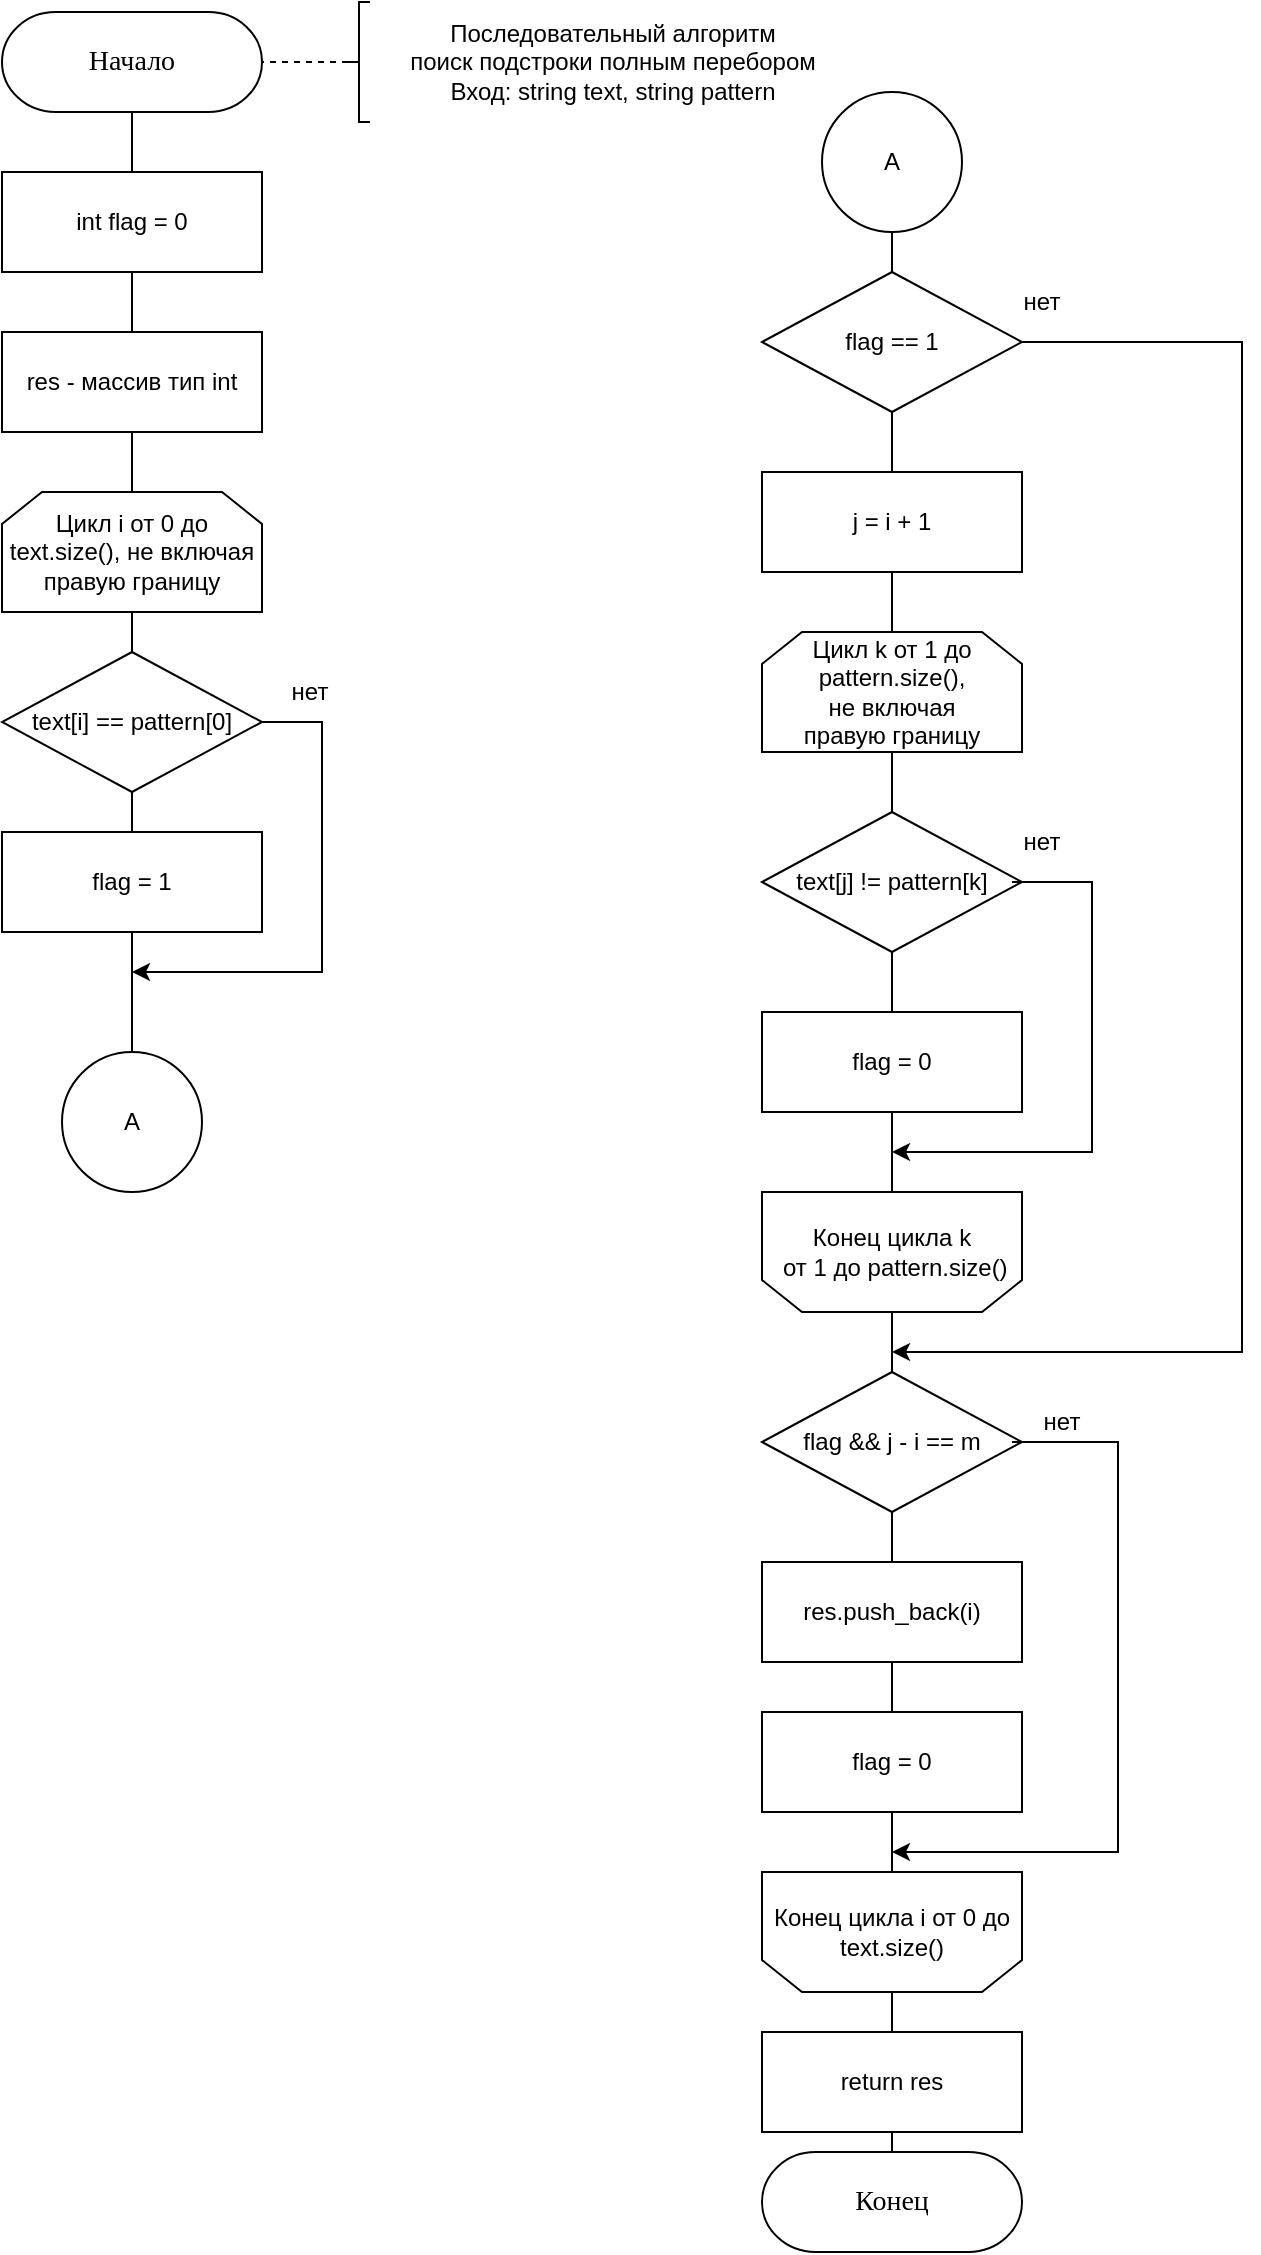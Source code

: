 <mxfile version="20.8.16" type="device" pages="5"><diagram id="zJ5rKYGzw53xMXKaePyn" name="search"><mxGraphModel dx="1434" dy="844" grid="1" gridSize="10" guides="1" tooltips="1" connect="1" arrows="1" fold="1" page="1" pageScale="1" pageWidth="827" pageHeight="1169" math="0" shadow="0"><root><mxCell id="0"/><mxCell id="1" parent="0"/><mxCell id="_OV3V6BR2gYL8SUAriQR-20" style="edgeStyle=orthogonalEdgeStyle;rounded=0;orthogonalLoop=1;jettySize=auto;html=1;exitX=0;exitY=0.5;exitDx=0;exitDy=0;exitPerimeter=0;endArrow=none;endFill=0;dashed=1;" parent="1" source="_OV3V6BR2gYL8SUAriQR-21" target="_OV3V6BR2gYL8SUAriQR-28" edge="1"><mxGeometry relative="1" as="geometry"><mxPoint x="170" y="70" as="targetPoint"/></mxGeometry></mxCell><mxCell id="_OV3V6BR2gYL8SUAriQR-21" value="" style="strokeWidth=1;html=1;shape=mxgraph.flowchart.annotation_2;align=left;labelPosition=right;pointerEvents=1;rounded=0;" parent="1" vertex="1"><mxGeometry x="213" y="35" width="11" height="60" as="geometry"/></mxCell><mxCell id="_OV3V6BR2gYL8SUAriQR-22" value="Последовательный алгоритм&lt;br&gt;поиск подстроки полным перебором&lt;br&gt;Вход: string text, string pattern" style="text;html=1;align=center;verticalAlign=middle;resizable=0;points=[];autosize=1;strokeColor=none;fillColor=none;" parent="1" vertex="1"><mxGeometry x="230" y="35" width="230" height="60" as="geometry"/></mxCell><mxCell id="_OV3V6BR2gYL8SUAriQR-28" value="&lt;div style=&quot;&quot;&gt;&lt;font style=&quot;font-family: Calibri; color: rgb(0, 0, 0); direction: ltr; letter-spacing: 0px; line-height: 120%; opacity: 1;&quot;&gt;&lt;font style=&quot;font-size: 14px;&quot;&gt;Начало&lt;/font&gt;&lt;br&gt;&lt;/font&gt;&lt;/div&gt;" style="verticalAlign=middle;align=center;vsdxID=1;fillColor=#FFFFFF;gradientColor=none;shape=stencil(tVJBDsIgEHwNRxoEG+O51n8QS9uNCM2Ctv5eEI2ttV6Mt9md2d0MDBGFa2WnCGfOoz2qHirfErEjnINpFYIPiIiSiKK2qBq0Z1OlupNRGdHJXuKGIc1xluV5nOLsmjorxu71Psk1mJF8s83WX+USD4HD+XZ86PMkX1745KkcwFG0XnqwZsJpiY2i4RSttWwmlOuV6mbtj17m1n9ysvySf/ESwOtPa9A6RWLMv2cgtFJ+RHkD);strokeColor=#000000;spacingTop=-1;spacingBottom=-1;spacingLeft=-1;spacingRight=-1;points=[[0.5,0,0],[0.5,0.5,0],[1,0.5,0]];labelBackgroundColor=none;rounded=0;html=1;whiteSpace=wrap;" parent="1" vertex="1"><mxGeometry x="40" y="40" width="130" height="50" as="geometry"/></mxCell><mxCell id="_OV3V6BR2gYL8SUAriQR-44" value="Цикл i от 0 до &lt;br&gt;text.size(), не включая &lt;br&gt;правую границу" style="shape=loopLimit;whiteSpace=wrap;html=1;" parent="1" vertex="1"><mxGeometry x="40" y="280" width="130" height="60" as="geometry"/></mxCell><mxCell id="_OV3V6BR2gYL8SUAriQR-54" value="text[i] == pattern[0]" style="strokeWidth=1;html=1;shape=mxgraph.flowchart.decision;whiteSpace=wrap;" parent="1" vertex="1"><mxGeometry x="40" y="360" width="130" height="70" as="geometry"/></mxCell><mxCell id="DW3nDWj6cguhIGK1XRrA-2" value="int flag = 0" style="rounded=0;whiteSpace=wrap;html=1;" parent="1" vertex="1"><mxGeometry x="40" y="120" width="130" height="50" as="geometry"/></mxCell><mxCell id="DW3nDWj6cguhIGK1XRrA-3" value="res - массив тип int" style="rounded=0;whiteSpace=wrap;html=1;" parent="1" vertex="1"><mxGeometry x="40" y="200" width="130" height="50" as="geometry"/></mxCell><mxCell id="DW3nDWj6cguhIGK1XRrA-4" value="flag == 1" style="strokeWidth=1;html=1;shape=mxgraph.flowchart.decision;whiteSpace=wrap;" parent="1" vertex="1"><mxGeometry x="420" y="170" width="130" height="70" as="geometry"/></mxCell><mxCell id="DW3nDWj6cguhIGK1XRrA-5" value="flag = 1" style="rounded=0;whiteSpace=wrap;html=1;" parent="1" vertex="1"><mxGeometry x="40" y="450" width="130" height="50" as="geometry"/></mxCell><mxCell id="DW3nDWj6cguhIGK1XRrA-7" value="j = i + 1" style="rounded=0;whiteSpace=wrap;html=1;" parent="1" vertex="1"><mxGeometry x="420" y="270" width="130" height="50" as="geometry"/></mxCell><mxCell id="DW3nDWj6cguhIGK1XRrA-8" value="Цикл k от 1 до&lt;br style=&quot;border-color: var(--border-color);&quot;&gt;pattern.size(), &lt;br&gt;не включая&lt;br style=&quot;border-color: var(--border-color);&quot;&gt;правую границу" style="shape=loopLimit;whiteSpace=wrap;html=1;" parent="1" vertex="1"><mxGeometry x="420" y="350" width="130" height="60" as="geometry"/></mxCell><mxCell id="DW3nDWj6cguhIGK1XRrA-9" value="text[j] != pattern[k]" style="strokeWidth=1;html=1;shape=mxgraph.flowchart.decision;whiteSpace=wrap;" parent="1" vertex="1"><mxGeometry x="420" y="440" width="130" height="70" as="geometry"/></mxCell><mxCell id="DW3nDWj6cguhIGK1XRrA-10" value="flag = 0" style="rounded=0;whiteSpace=wrap;html=1;" parent="1" vertex="1"><mxGeometry x="420" y="540" width="130" height="50" as="geometry"/></mxCell><mxCell id="DW3nDWj6cguhIGK1XRrA-11" value="Конец цикла k&lt;br style=&quot;border-color: var(--border-color);&quot;&gt;&amp;nbsp;от 1 до pattern.size()" style="shape=loopLimit;whiteSpace=wrap;html=1;flipV=1;" parent="1" vertex="1"><mxGeometry x="420" y="630" width="130" height="60" as="geometry"/></mxCell><mxCell id="DW3nDWj6cguhIGK1XRrA-12" value="flag &amp;amp;&amp;amp; j - i == m" style="strokeWidth=1;html=1;shape=mxgraph.flowchart.decision;whiteSpace=wrap;" parent="1" vertex="1"><mxGeometry x="420" y="720" width="130" height="70" as="geometry"/></mxCell><mxCell id="DW3nDWj6cguhIGK1XRrA-13" value="res.push_back(i)" style="rounded=0;whiteSpace=wrap;html=1;" parent="1" vertex="1"><mxGeometry x="420" y="815" width="130" height="50" as="geometry"/></mxCell><mxCell id="DW3nDWj6cguhIGK1XRrA-14" value="flag = 0" style="rounded=0;whiteSpace=wrap;html=1;" parent="1" vertex="1"><mxGeometry x="420" y="890" width="130" height="50" as="geometry"/></mxCell><mxCell id="DW3nDWj6cguhIGK1XRrA-15" value="Конец цикла i от 0 до&lt;br style=&quot;border-color: var(--border-color);&quot;&gt;text.size()" style="shape=loopLimit;whiteSpace=wrap;html=1;flipV=1;" parent="1" vertex="1"><mxGeometry x="420" y="970" width="130" height="60" as="geometry"/></mxCell><mxCell id="DW3nDWj6cguhIGK1XRrA-16" value="&lt;div style=&quot;&quot;&gt;&lt;font face=&quot;Calibri&quot;&gt;&lt;span style=&quot;font-size: 14px;&quot;&gt;Конец&lt;/span&gt;&lt;/font&gt;&lt;/div&gt;" style="verticalAlign=middle;align=center;vsdxID=1;fillColor=#FFFFFF;gradientColor=none;shape=stencil(tVJBDsIgEHwNRxoEG+O51n8QS9uNCM2Ctv5eEI2ttV6Mt9md2d0MDBGFa2WnCGfOoz2qHirfErEjnINpFYIPiIiSiKK2qBq0Z1OlupNRGdHJXuKGIc1xluV5nOLsmjorxu71Psk1mJF8s83WX+USD4HD+XZ86PMkX1745KkcwFG0XnqwZsJpiY2i4RSttWwmlOuV6mbtj17m1n9ysvySf/ESwOtPa9A6RWLMv2cgtFJ+RHkD);strokeColor=#000000;spacingTop=-1;spacingBottom=-1;spacingLeft=-1;spacingRight=-1;points=[[0.5,0,0],[0.5,0.5,0],[1,0.5,0]];labelBackgroundColor=none;rounded=0;html=1;whiteSpace=wrap;" parent="1" vertex="1"><mxGeometry x="420" y="1110" width="130" height="50" as="geometry"/></mxCell><mxCell id="DW3nDWj6cguhIGK1XRrA-17" value="A" style="ellipse;whiteSpace=wrap;html=1;aspect=fixed;" parent="1" vertex="1"><mxGeometry x="450" y="80" width="70" height="70" as="geometry"/></mxCell><mxCell id="DW3nDWj6cguhIGK1XRrA-18" value="A" style="ellipse;whiteSpace=wrap;html=1;aspect=fixed;" parent="1" vertex="1"><mxGeometry x="70" y="560" width="70" height="70" as="geometry"/></mxCell><mxCell id="DW3nDWj6cguhIGK1XRrA-19" value="return res" style="rounded=0;whiteSpace=wrap;html=1;" parent="1" vertex="1"><mxGeometry x="420" y="1050" width="130" height="50" as="geometry"/></mxCell><mxCell id="DW3nDWj6cguhIGK1XRrA-22" value="" style="endArrow=none;html=1;rounded=0;exitX=0.5;exitY=1;exitDx=0;exitDy=0;entryX=0.5;entryY=0;entryDx=0;entryDy=0;" parent="1" source="DW3nDWj6cguhIGK1XRrA-7" target="DW3nDWj6cguhIGK1XRrA-8" edge="1"><mxGeometry width="50" height="50" relative="1" as="geometry"><mxPoint x="970" y="100" as="sourcePoint"/><mxPoint x="1020" y="50" as="targetPoint"/></mxGeometry></mxCell><mxCell id="DW3nDWj6cguhIGK1XRrA-23" value="" style="endArrow=none;html=1;rounded=0;exitX=0.5;exitY=1;exitDx=0;exitDy=0;exitPerimeter=0;entryX=0.5;entryY=0;entryDx=0;entryDy=0;" parent="1" source="DW3nDWj6cguhIGK1XRrA-4" target="DW3nDWj6cguhIGK1XRrA-7" edge="1"><mxGeometry width="50" height="50" relative="1" as="geometry"><mxPoint x="970" y="100" as="sourcePoint"/><mxPoint x="1020" y="50" as="targetPoint"/></mxGeometry></mxCell><mxCell id="DW3nDWj6cguhIGK1XRrA-25" value="" style="endArrow=none;html=1;rounded=0;exitX=0.5;exitY=1;exitDx=0;exitDy=0;exitPerimeter=0;entryX=0.5;entryY=0;entryDx=0;entryDy=0;" parent="1" source="_OV3V6BR2gYL8SUAriQR-54" target="DW3nDWj6cguhIGK1XRrA-5" edge="1"><mxGeometry width="50" height="50" relative="1" as="geometry"><mxPoint x="590" y="460" as="sourcePoint"/><mxPoint x="640" y="410" as="targetPoint"/></mxGeometry></mxCell><mxCell id="DW3nDWj6cguhIGK1XRrA-26" value="" style="endArrow=none;html=1;rounded=0;exitX=0.5;exitY=1;exitDx=0;exitDy=0;entryX=0.5;entryY=0;entryDx=0;entryDy=0;entryPerimeter=0;" parent="1" source="_OV3V6BR2gYL8SUAriQR-44" target="_OV3V6BR2gYL8SUAriQR-54" edge="1"><mxGeometry width="50" height="50" relative="1" as="geometry"><mxPoint x="590" y="460" as="sourcePoint"/><mxPoint x="640" y="410" as="targetPoint"/></mxGeometry></mxCell><mxCell id="DW3nDWj6cguhIGK1XRrA-27" value="" style="endArrow=none;html=1;rounded=0;entryX=0.5;entryY=1;entryDx=0;entryDy=0;exitX=0.5;exitY=0;exitDx=0;exitDy=0;" parent="1" source="_OV3V6BR2gYL8SUAriQR-44" target="DW3nDWj6cguhIGK1XRrA-3" edge="1"><mxGeometry width="50" height="50" relative="1" as="geometry"><mxPoint x="590" y="460" as="sourcePoint"/><mxPoint x="640" y="410" as="targetPoint"/></mxGeometry></mxCell><mxCell id="DW3nDWj6cguhIGK1XRrA-28" value="" style="endArrow=none;html=1;rounded=0;entryX=0.5;entryY=1;entryDx=0;entryDy=0;exitX=0.5;exitY=0;exitDx=0;exitDy=0;" parent="1" source="DW3nDWj6cguhIGK1XRrA-3" target="DW3nDWj6cguhIGK1XRrA-2" edge="1"><mxGeometry width="50" height="50" relative="1" as="geometry"><mxPoint x="590" y="460" as="sourcePoint"/><mxPoint x="640" y="410" as="targetPoint"/></mxGeometry></mxCell><mxCell id="DW3nDWj6cguhIGK1XRrA-29" value="" style="endArrow=none;html=1;rounded=0;exitX=0.5;exitY=0;exitDx=0;exitDy=0;" parent="1" source="DW3nDWj6cguhIGK1XRrA-2" edge="1"><mxGeometry width="50" height="50" relative="1" as="geometry"><mxPoint x="590" y="460" as="sourcePoint"/><mxPoint x="105" y="90" as="targetPoint"/></mxGeometry></mxCell><mxCell id="DW3nDWj6cguhIGK1XRrA-33" value="" style="endArrow=none;html=1;rounded=0;exitX=0.5;exitY=1;exitDx=0;exitDy=0;entryX=0.5;entryY=0;entryDx=0;entryDy=0;" parent="1" source="DW3nDWj6cguhIGK1XRrA-13" target="DW3nDWj6cguhIGK1XRrA-14" edge="1"><mxGeometry width="50" height="50" relative="1" as="geometry"><mxPoint x="590" y="690" as="sourcePoint"/><mxPoint x="640" y="640" as="targetPoint"/></mxGeometry></mxCell><mxCell id="DW3nDWj6cguhIGK1XRrA-34" value="" style="endArrow=none;html=1;rounded=0;exitX=0.5;exitY=1;exitDx=0;exitDy=0;exitPerimeter=0;entryX=0.5;entryY=0;entryDx=0;entryDy=0;" parent="1" source="DW3nDWj6cguhIGK1XRrA-12" target="DW3nDWj6cguhIGK1XRrA-13" edge="1"><mxGeometry width="50" height="50" relative="1" as="geometry"><mxPoint x="590" y="690" as="sourcePoint"/><mxPoint x="640" y="640" as="targetPoint"/></mxGeometry></mxCell><mxCell id="DW3nDWj6cguhIGK1XRrA-35" value="" style="endArrow=none;html=1;rounded=0;exitX=0.5;exitY=1;exitDx=0;exitDy=0;entryX=0.5;entryY=0;entryDx=0;entryDy=0;entryPerimeter=0;" parent="1" source="DW3nDWj6cguhIGK1XRrA-11" target="DW3nDWj6cguhIGK1XRrA-12" edge="1"><mxGeometry width="50" height="50" relative="1" as="geometry"><mxPoint x="590" y="690" as="sourcePoint"/><mxPoint x="640" y="640" as="targetPoint"/></mxGeometry></mxCell><mxCell id="DW3nDWj6cguhIGK1XRrA-36" value="" style="endArrow=none;html=1;rounded=0;exitX=0.5;exitY=1;exitDx=0;exitDy=0;entryX=0.5;entryY=0;entryDx=0;entryDy=0;" parent="1" source="DW3nDWj6cguhIGK1XRrA-10" target="DW3nDWj6cguhIGK1XRrA-11" edge="1"><mxGeometry width="50" height="50" relative="1" as="geometry"><mxPoint x="590" y="690" as="sourcePoint"/><mxPoint x="640" y="640" as="targetPoint"/></mxGeometry></mxCell><mxCell id="DW3nDWj6cguhIGK1XRrA-37" value="" style="endArrow=none;html=1;rounded=0;entryX=0.5;entryY=1;entryDx=0;entryDy=0;entryPerimeter=0;exitX=0.5;exitY=0;exitDx=0;exitDy=0;" parent="1" source="DW3nDWj6cguhIGK1XRrA-10" target="DW3nDWj6cguhIGK1XRrA-9" edge="1"><mxGeometry width="50" height="50" relative="1" as="geometry"><mxPoint x="590" y="690" as="sourcePoint"/><mxPoint x="640" y="640" as="targetPoint"/></mxGeometry></mxCell><mxCell id="DW3nDWj6cguhIGK1XRrA-39" value="" style="endArrow=none;html=1;rounded=0;exitX=0.5;exitY=1;exitDx=0;exitDy=0;entryX=0.5;entryY=0;entryDx=0;entryDy=0;entryPerimeter=0;" parent="1" source="DW3nDWj6cguhIGK1XRrA-19" target="DW3nDWj6cguhIGK1XRrA-16" edge="1"><mxGeometry width="50" height="50" relative="1" as="geometry"><mxPoint x="590" y="670" as="sourcePoint"/><mxPoint x="640" y="620" as="targetPoint"/></mxGeometry></mxCell><mxCell id="DW3nDWj6cguhIGK1XRrA-40" value="" style="endArrow=none;html=1;rounded=0;exitX=0.5;exitY=1;exitDx=0;exitDy=0;entryX=0.5;entryY=0;entryDx=0;entryDy=0;" parent="1" source="DW3nDWj6cguhIGK1XRrA-15" target="DW3nDWj6cguhIGK1XRrA-19" edge="1"><mxGeometry width="50" height="50" relative="1" as="geometry"><mxPoint x="590" y="690" as="sourcePoint"/><mxPoint x="640" y="640" as="targetPoint"/></mxGeometry></mxCell><mxCell id="DW3nDWj6cguhIGK1XRrA-41" value="" style="endArrow=none;html=1;rounded=0;entryX=0.5;entryY=1;entryDx=0;entryDy=0;exitX=0.5;exitY=0;exitDx=0;exitDy=0;" parent="1" source="DW3nDWj6cguhIGK1XRrA-15" target="DW3nDWj6cguhIGK1XRrA-14" edge="1"><mxGeometry width="50" height="50" relative="1" as="geometry"><mxPoint x="590" y="690" as="sourcePoint"/><mxPoint x="640" y="640" as="targetPoint"/></mxGeometry></mxCell><mxCell id="DW3nDWj6cguhIGK1XRrA-43" value="" style="endArrow=classic;html=1;rounded=0;exitX=1;exitY=0.5;exitDx=0;exitDy=0;exitPerimeter=0;" parent="1" source="_OV3V6BR2gYL8SUAriQR-54" edge="1"><mxGeometry width="50" height="50" relative="1" as="geometry"><mxPoint x="590" y="460" as="sourcePoint"/><mxPoint x="105" y="520" as="targetPoint"/><Array as="points"><mxPoint x="200" y="395"/><mxPoint x="200" y="520"/></Array></mxGeometry></mxCell><mxCell id="DW3nDWj6cguhIGK1XRrA-44" value="" style="endArrow=none;html=1;rounded=0;exitX=0.5;exitY=1;exitDx=0;exitDy=0;entryX=0.5;entryY=0;entryDx=0;entryDy=0;" parent="1" source="DW3nDWj6cguhIGK1XRrA-5" target="DW3nDWj6cguhIGK1XRrA-18" edge="1"><mxGeometry width="50" height="50" relative="1" as="geometry"><mxPoint x="590" y="460" as="sourcePoint"/><mxPoint x="640" y="410" as="targetPoint"/></mxGeometry></mxCell><mxCell id="DW3nDWj6cguhIGK1XRrA-45" value="" style="endArrow=none;html=1;rounded=0;exitX=0.5;exitY=1;exitDx=0;exitDy=0;entryX=0.5;entryY=0;entryDx=0;entryDy=0;entryPerimeter=0;" parent="1" source="DW3nDWj6cguhIGK1XRrA-8" target="DW3nDWj6cguhIGK1XRrA-9" edge="1"><mxGeometry width="50" height="50" relative="1" as="geometry"><mxPoint x="590" y="510" as="sourcePoint"/><mxPoint x="640" y="460" as="targetPoint"/></mxGeometry></mxCell><mxCell id="DW3nDWj6cguhIGK1XRrA-46" value="" style="endArrow=none;html=1;rounded=0;entryX=0.5;entryY=1;entryDx=0;entryDy=0;exitX=0.5;exitY=0;exitDx=0;exitDy=0;exitPerimeter=0;" parent="1" source="DW3nDWj6cguhIGK1XRrA-4" target="DW3nDWj6cguhIGK1XRrA-17" edge="1"><mxGeometry width="50" height="50" relative="1" as="geometry"><mxPoint x="590" y="510" as="sourcePoint"/><mxPoint x="640" y="460" as="targetPoint"/></mxGeometry></mxCell><mxCell id="DW3nDWj6cguhIGK1XRrA-47" value="" style="endArrow=classic;html=1;rounded=0;exitX=1;exitY=0.5;exitDx=0;exitDy=0;exitPerimeter=0;" parent="1" edge="1"><mxGeometry width="50" height="50" relative="1" as="geometry"><mxPoint x="545" y="755" as="sourcePoint"/><mxPoint x="485" y="960" as="targetPoint"/><Array as="points"><mxPoint x="598" y="755"/><mxPoint x="598" y="960"/></Array></mxGeometry></mxCell><mxCell id="DW3nDWj6cguhIGK1XRrA-48" value="" style="endArrow=classic;html=1;rounded=0;exitX=1;exitY=0.5;exitDx=0;exitDy=0;exitPerimeter=0;" parent="1" edge="1"><mxGeometry width="50" height="50" relative="1" as="geometry"><mxPoint x="545" y="475" as="sourcePoint"/><mxPoint x="485" y="610" as="targetPoint"/><Array as="points"><mxPoint x="585" y="475"/><mxPoint x="585" y="610"/></Array></mxGeometry></mxCell><mxCell id="DW3nDWj6cguhIGK1XRrA-49" value="" style="endArrow=classic;html=1;rounded=0;exitX=1;exitY=0.5;exitDx=0;exitDy=0;exitPerimeter=0;" parent="1" source="DW3nDWj6cguhIGK1XRrA-4" edge="1"><mxGeometry width="50" height="50" relative="1" as="geometry"><mxPoint x="590" y="510" as="sourcePoint"/><mxPoint x="485" y="710" as="targetPoint"/><Array as="points"><mxPoint x="660" y="205"/><mxPoint x="660" y="710"/></Array></mxGeometry></mxCell><mxCell id="DW3nDWj6cguhIGK1XRrA-50" value="нет" style="text;html=1;strokeColor=none;fillColor=none;align=center;verticalAlign=middle;whiteSpace=wrap;rounded=0;" parent="1" vertex="1"><mxGeometry x="164" y="365" width="60" height="30" as="geometry"/></mxCell><mxCell id="DW3nDWj6cguhIGK1XRrA-51" value="нет" style="text;html=1;strokeColor=none;fillColor=none;align=center;verticalAlign=middle;whiteSpace=wrap;rounded=0;" parent="1" vertex="1"><mxGeometry x="530" y="170" width="60" height="30" as="geometry"/></mxCell><mxCell id="DW3nDWj6cguhIGK1XRrA-52" value="нет" style="text;html=1;strokeColor=none;fillColor=none;align=center;verticalAlign=middle;whiteSpace=wrap;rounded=0;" parent="1" vertex="1"><mxGeometry x="530" y="440" width="60" height="30" as="geometry"/></mxCell><mxCell id="DW3nDWj6cguhIGK1XRrA-53" value="нет" style="text;html=1;strokeColor=none;fillColor=none;align=center;verticalAlign=middle;whiteSpace=wrap;rounded=0;" parent="1" vertex="1"><mxGeometry x="540" y="730" width="60" height="30" as="geometry"/></mxCell></root></mxGraphModel></diagram><diagram id="Gnxt3GEQibeUSdlApAtd" name="parallel_1"><mxGraphModel dx="1434" dy="844" grid="1" gridSize="10" guides="1" tooltips="1" connect="1" arrows="1" fold="1" page="1" pageScale="1" pageWidth="690" pageHeight="980" math="0" shadow="0"><root><mxCell id="0"/><mxCell id="1" parent="0"/><mxCell id="ZgUT4eiW7bj17kVCBhWL-1" style="edgeStyle=orthogonalEdgeStyle;rounded=0;orthogonalLoop=1;jettySize=auto;html=1;exitX=0;exitY=0.5;exitDx=0;exitDy=0;exitPerimeter=0;endArrow=none;endFill=0;dashed=1;" parent="1" source="ZgUT4eiW7bj17kVCBhWL-2" target="ZgUT4eiW7bj17kVCBhWL-4" edge="1"><mxGeometry relative="1" as="geometry"><mxPoint x="170" y="70" as="targetPoint"/></mxGeometry></mxCell><mxCell id="ZgUT4eiW7bj17kVCBhWL-2" value="" style="strokeWidth=1;html=1;shape=mxgraph.flowchart.annotation_2;align=left;labelPosition=right;pointerEvents=1;rounded=0;" parent="1" vertex="1"><mxGeometry x="213" y="35" width="11" height="60" as="geometry"/></mxCell><mxCell id="ZgUT4eiW7bj17kVCBhWL-3" value="&lt;div style=&quot;border-color: var(--border-color); text-align: right; font-family: helvetica;&quot;&gt;Параллельный алгоритм&amp;nbsp;&lt;/div&gt;поиск подстроки полным перебором&lt;br&gt;Вход: string text, string pattern, int k" style="text;html=1;align=center;verticalAlign=middle;resizable=0;points=[];autosize=1;strokeColor=none;fillColor=none;" parent="1" vertex="1"><mxGeometry x="224" y="35" width="230" height="60" as="geometry"/></mxCell><mxCell id="ZgUT4eiW7bj17kVCBhWL-4" value="&lt;div style=&quot;&quot;&gt;&lt;font style=&quot;font-family: Calibri; color: rgb(0, 0, 0); direction: ltr; letter-spacing: 0px; line-height: 120%; opacity: 1;&quot;&gt;&lt;font style=&quot;font-size: 14px;&quot;&gt;Начало&lt;/font&gt;&lt;br&gt;&lt;/font&gt;&lt;/div&gt;" style="verticalAlign=middle;align=center;vsdxID=1;fillColor=#FFFFFF;gradientColor=none;shape=stencil(tVJBDsIgEHwNRxoEG+O51n8QS9uNCM2Ctv5eEI2ttV6Mt9md2d0MDBGFa2WnCGfOoz2qHirfErEjnINpFYIPiIiSiKK2qBq0Z1OlupNRGdHJXuKGIc1xluV5nOLsmjorxu71Psk1mJF8s83WX+USD4HD+XZ86PMkX1745KkcwFG0XnqwZsJpiY2i4RSttWwmlOuV6mbtj17m1n9ysvySf/ESwOtPa9A6RWLMv2cgtFJ+RHkD);strokeColor=#000000;spacingTop=-1;spacingBottom=-1;spacingLeft=-1;spacingRight=-1;points=[[0.5,0,0],[0.5,0.5,0],[1,0.5,0]];labelBackgroundColor=none;rounded=0;html=1;whiteSpace=wrap;" parent="1" vertex="1"><mxGeometry x="40" y="40" width="130" height="50" as="geometry"/></mxCell><mxCell id="ZgUT4eiW7bj17kVCBhWL-7" value="res - массив тип int" style="rounded=0;whiteSpace=wrap;html=1;" parent="1" vertex="1"><mxGeometry x="40" y="120" width="130" height="50" as="geometry"/></mxCell><mxCell id="ZgUT4eiW7bj17kVCBhWL-8" value="n = text.size()" style="rounded=0;whiteSpace=wrap;html=1;" parent="1" vertex="1"><mxGeometry x="40" y="200" width="130" height="50" as="geometry"/></mxCell><mxCell id="ZgUT4eiW7bj17kVCBhWL-28" value="" style="endArrow=none;html=1;rounded=0;entryX=0.5;entryY=1;entryDx=0;entryDy=0;exitX=0.5;exitY=0;exitDx=0;exitDy=0;" parent="1" target="ZgUT4eiW7bj17kVCBhWL-8" edge="1"><mxGeometry width="50" height="50" relative="1" as="geometry"><mxPoint x="105" y="280" as="sourcePoint"/><mxPoint x="640" y="410" as="targetPoint"/></mxGeometry></mxCell><mxCell id="ZgUT4eiW7bj17kVCBhWL-29" value="" style="endArrow=none;html=1;rounded=0;entryX=0.5;entryY=1;entryDx=0;entryDy=0;exitX=0.5;exitY=0;exitDx=0;exitDy=0;" parent="1" source="ZgUT4eiW7bj17kVCBhWL-8" target="ZgUT4eiW7bj17kVCBhWL-7" edge="1"><mxGeometry width="50" height="50" relative="1" as="geometry"><mxPoint x="590" y="460" as="sourcePoint"/><mxPoint x="640" y="410" as="targetPoint"/></mxGeometry></mxCell><mxCell id="ZgUT4eiW7bj17kVCBhWL-30" value="" style="endArrow=none;html=1;rounded=0;exitX=0.5;exitY=0;exitDx=0;exitDy=0;" parent="1" source="ZgUT4eiW7bj17kVCBhWL-7" edge="1"><mxGeometry width="50" height="50" relative="1" as="geometry"><mxPoint x="590" y="460" as="sourcePoint"/><mxPoint x="105" y="90" as="targetPoint"/></mxGeometry></mxCell><mxCell id="89d2Llg3kHNIsuYNODtb-1" value="segSize = n / k" style="rounded=0;whiteSpace=wrap;html=1;" parent="1" vertex="1"><mxGeometry x="40" y="440" width="130" height="50" as="geometry"/></mxCell><mxCell id="89d2Llg3kHNIsuYNODtb-2" value="thread_1 - массив потоков" style="rounded=0;whiteSpace=wrap;html=1;" parent="1" vertex="1"><mxGeometry x="40" y="355" width="130" height="50" as="geometry"/></mxCell><mxCell id="89d2Llg3kHNIsuYNODtb-3" value="m = pattern.size()" style="rounded=0;whiteSpace=wrap;html=1;" parent="1" vertex="1"><mxGeometry x="40" y="280" width="130" height="50" as="geometry"/></mxCell><mxCell id="89d2Llg3kHNIsuYNODtb-4" value="end = (i + 1) * segSize" style="rounded=0;whiteSpace=wrap;html=1;" parent="1" vertex="1"><mxGeometry x="402.5" y="390" width="130" height="50" as="geometry"/></mxCell><mxCell id="89d2Llg3kHNIsuYNODtb-6" value="A" style="ellipse;whiteSpace=wrap;html=1;aspect=fixed;" parent="1" vertex="1"><mxGeometry x="67.5" y="525" width="75" height="75" as="geometry"/></mxCell><mxCell id="89d2Llg3kHNIsuYNODtb-7" value="A" style="ellipse;whiteSpace=wrap;html=1;aspect=fixed;" parent="1" vertex="1"><mxGeometry x="430" y="117.5" width="75" height="75" as="geometry"/></mxCell><mxCell id="89d2Llg3kHNIsuYNODtb-8" value="Цикл i от 0 до k, &lt;br&gt;не включая&lt;br style=&quot;border-color: var(--border-color);&quot;&gt;правую границу" style="shape=loopLimit;whiteSpace=wrap;html=1;" parent="1" vertex="1"><mxGeometry x="402.5" y="220" width="130" height="60" as="geometry"/></mxCell><mxCell id="89d2Llg3kHNIsuYNODtb-9" value="start = i * segSize" style="rounded=0;whiteSpace=wrap;html=1;" parent="1" vertex="1"><mxGeometry x="402.5" y="310" width="130" height="50" as="geometry"/></mxCell><mxCell id="89d2Llg3kHNIsuYNODtb-11" value="Выделить потоку thread_1[i] обработать подстроку от start до end" style="rounded=0;whiteSpace=wrap;html=1;" parent="1" vertex="1"><mxGeometry x="402.5" y="465" width="130" height="60" as="geometry"/></mxCell><mxCell id="89d2Llg3kHNIsuYNODtb-12" value="Конец цикла i &lt;br&gt;от 0 до k" style="shape=loopLimit;whiteSpace=wrap;html=1;flipV=1;" parent="1" vertex="1"><mxGeometry x="402.5" y="550" width="130" height="60" as="geometry"/></mxCell><mxCell id="89d2Llg3kHNIsuYNODtb-13" value="B" style="ellipse;whiteSpace=wrap;html=1;aspect=fixed;" parent="1" vertex="1"><mxGeometry x="430" y="880" width="75" height="75" as="geometry"/></mxCell><mxCell id="Vu94o9y07tS4A_X6X2OP-1" value="Цикл i от 0 до k,&lt;br style=&quot;border-color: var(--border-color);&quot;&gt;не включая&lt;br style=&quot;border-color: var(--border-color);&quot;&gt;правую границу" style="shape=loopLimit;whiteSpace=wrap;html=1;" parent="1" vertex="1"><mxGeometry x="402.5" y="640" width="130" height="60" as="geometry"/></mxCell><mxCell id="Vu94o9y07tS4A_X6X2OP-2" value="thread_1[i].join()" style="rounded=0;whiteSpace=wrap;html=1;" parent="1" vertex="1"><mxGeometry x="402.5" y="720" width="130" height="50" as="geometry"/></mxCell><mxCell id="Vu94o9y07tS4A_X6X2OP-3" value="Конец цикла i&lt;br style=&quot;border-color: var(--border-color);&quot;&gt;от 0 до k" style="shape=loopLimit;whiteSpace=wrap;html=1;flipV=1;" parent="1" vertex="1"><mxGeometry x="402.5" y="790" width="130" height="60" as="geometry"/></mxCell><mxCell id="zdUPEW7SDCKrRv7GSzXQ-1" value="" style="endArrow=none;html=1;rounded=0;entryX=0.5;entryY=1;entryDx=0;entryDy=0;exitX=0.5;exitY=0;exitDx=0;exitDy=0;" parent="1" source="89d2Llg3kHNIsuYNODtb-4" target="89d2Llg3kHNIsuYNODtb-9" edge="1"><mxGeometry width="50" height="50" relative="1" as="geometry"><mxPoint x="320" y="350" as="sourcePoint"/><mxPoint x="370" y="300" as="targetPoint"/></mxGeometry></mxCell><mxCell id="zdUPEW7SDCKrRv7GSzXQ-2" value="" style="endArrow=none;html=1;rounded=0;entryX=0.5;entryY=1;entryDx=0;entryDy=0;exitX=0.5;exitY=0;exitDx=0;exitDy=0;" parent="1" source="89d2Llg3kHNIsuYNODtb-9" target="89d2Llg3kHNIsuYNODtb-8" edge="1"><mxGeometry width="50" height="50" relative="1" as="geometry"><mxPoint x="320" y="350" as="sourcePoint"/><mxPoint x="370" y="300" as="targetPoint"/></mxGeometry></mxCell><mxCell id="zdUPEW7SDCKrRv7GSzXQ-3" value="" style="endArrow=none;html=1;rounded=0;entryX=0.5;entryY=1;entryDx=0;entryDy=0;" parent="1" source="89d2Llg3kHNIsuYNODtb-8" target="89d2Llg3kHNIsuYNODtb-7" edge="1"><mxGeometry width="50" height="50" relative="1" as="geometry"><mxPoint x="320" y="350" as="sourcePoint"/><mxPoint x="370" y="300" as="targetPoint"/></mxGeometry></mxCell><mxCell id="zdUPEW7SDCKrRv7GSzXQ-4" value="" style="endArrow=none;html=1;rounded=0;exitX=0.5;exitY=1;exitDx=0;exitDy=0;entryX=0.5;entryY=0;entryDx=0;entryDy=0;" parent="1" source="89d2Llg3kHNIsuYNODtb-1" target="89d2Llg3kHNIsuYNODtb-6" edge="1"><mxGeometry width="50" height="50" relative="1" as="geometry"><mxPoint x="320" y="350" as="sourcePoint"/><mxPoint x="370" y="300" as="targetPoint"/></mxGeometry></mxCell><mxCell id="zdUPEW7SDCKrRv7GSzXQ-5" value="" style="endArrow=none;html=1;rounded=0;exitX=0.5;exitY=1;exitDx=0;exitDy=0;entryX=0.5;entryY=0;entryDx=0;entryDy=0;" parent="1" source="89d2Llg3kHNIsuYNODtb-2" target="89d2Llg3kHNIsuYNODtb-1" edge="1"><mxGeometry width="50" height="50" relative="1" as="geometry"><mxPoint x="320" y="350" as="sourcePoint"/><mxPoint x="370" y="300" as="targetPoint"/></mxGeometry></mxCell><mxCell id="zdUPEW7SDCKrRv7GSzXQ-6" value="" style="endArrow=none;html=1;rounded=0;exitX=0.5;exitY=1;exitDx=0;exitDy=0;entryX=0.5;entryY=0;entryDx=0;entryDy=0;" parent="1" source="89d2Llg3kHNIsuYNODtb-3" target="89d2Llg3kHNIsuYNODtb-2" edge="1"><mxGeometry width="50" height="50" relative="1" as="geometry"><mxPoint x="320" y="350" as="sourcePoint"/><mxPoint x="370" y="300" as="targetPoint"/></mxGeometry></mxCell><mxCell id="zdUPEW7SDCKrRv7GSzXQ-7" value="" style="endArrow=none;html=1;rounded=0;entryX=0.5;entryY=1;entryDx=0;entryDy=0;exitX=0.5;exitY=0;exitDx=0;exitDy=0;" parent="1" source="Vu94o9y07tS4A_X6X2OP-1" target="89d2Llg3kHNIsuYNODtb-12" edge="1"><mxGeometry width="50" height="50" relative="1" as="geometry"><mxPoint x="320" y="340" as="sourcePoint"/><mxPoint x="370" y="290" as="targetPoint"/></mxGeometry></mxCell><mxCell id="zdUPEW7SDCKrRv7GSzXQ-8" value="" style="endArrow=none;html=1;rounded=0;exitX=0.5;exitY=1;exitDx=0;exitDy=0;entryX=0.5;entryY=0;entryDx=0;entryDy=0;" parent="1" source="89d2Llg3kHNIsuYNODtb-11" target="89d2Llg3kHNIsuYNODtb-12" edge="1"><mxGeometry width="50" height="50" relative="1" as="geometry"><mxPoint x="320" y="340" as="sourcePoint"/><mxPoint x="370" y="290" as="targetPoint"/></mxGeometry></mxCell><mxCell id="zdUPEW7SDCKrRv7GSzXQ-9" value="" style="endArrow=none;html=1;rounded=0;entryX=0.5;entryY=1;entryDx=0;entryDy=0;exitX=0.5;exitY=0;exitDx=0;exitDy=0;" parent="1" source="89d2Llg3kHNIsuYNODtb-11" target="89d2Llg3kHNIsuYNODtb-4" edge="1"><mxGeometry width="50" height="50" relative="1" as="geometry"><mxPoint x="320" y="340" as="sourcePoint"/><mxPoint x="370" y="290" as="targetPoint"/></mxGeometry></mxCell><mxCell id="zdUPEW7SDCKrRv7GSzXQ-10" value="" style="endArrow=none;html=1;rounded=0;entryX=0.5;entryY=1;entryDx=0;entryDy=0;exitX=0.5;exitY=0;exitDx=0;exitDy=0;" parent="1" source="Vu94o9y07tS4A_X6X2OP-3" target="Vu94o9y07tS4A_X6X2OP-2" edge="1"><mxGeometry width="50" height="50" relative="1" as="geometry"><mxPoint x="320" y="710" as="sourcePoint"/><mxPoint x="370" y="660" as="targetPoint"/></mxGeometry></mxCell><mxCell id="zdUPEW7SDCKrRv7GSzXQ-11" value="" style="endArrow=none;html=1;rounded=0;entryX=0.5;entryY=1;entryDx=0;entryDy=0;exitX=0.5;exitY=0;exitDx=0;exitDy=0;" parent="1" source="Vu94o9y07tS4A_X6X2OP-2" target="Vu94o9y07tS4A_X6X2OP-1" edge="1"><mxGeometry width="50" height="50" relative="1" as="geometry"><mxPoint x="320" y="710" as="sourcePoint"/><mxPoint x="370" y="660" as="targetPoint"/></mxGeometry></mxCell><mxCell id="zdUPEW7SDCKrRv7GSzXQ-12" value="" style="endArrow=none;html=1;rounded=0;entryX=0.5;entryY=1;entryDx=0;entryDy=0;exitX=0.5;exitY=0;exitDx=0;exitDy=0;" parent="1" source="89d2Llg3kHNIsuYNODtb-13" target="Vu94o9y07tS4A_X6X2OP-3" edge="1"><mxGeometry width="50" height="50" relative="1" as="geometry"><mxPoint x="320" y="710" as="sourcePoint"/><mxPoint x="370" y="660" as="targetPoint"/></mxGeometry></mxCell></root></mxGraphModel></diagram><diagram id="V_zNVpthxHhPArKhXiyk" name="parallel_2"><mxGraphModel dx="1434" dy="844" grid="1" gridSize="10" guides="1" tooltips="1" connect="1" arrows="1" fold="1" page="1" pageScale="1" pageWidth="690" pageHeight="980" math="0" shadow="0"><root><mxCell id="0"/><mxCell id="1" parent="0"/><mxCell id="JPHL0OnIyISd0psibQKL-11" value="&lt;div style=&quot;&quot;&gt;&lt;font face=&quot;Calibri&quot;&gt;&lt;span style=&quot;font-size: 14px;&quot;&gt;Конец&lt;/span&gt;&lt;/font&gt;&lt;/div&gt;" style="verticalAlign=middle;align=center;vsdxID=1;fillColor=#FFFFFF;gradientColor=none;shape=stencil(tVJBDsIgEHwNRxoEG+O51n8QS9uNCM2Ctv5eEI2ttV6Mt9md2d0MDBGFa2WnCGfOoz2qHirfErEjnINpFYIPiIiSiKK2qBq0Z1OlupNRGdHJXuKGIc1xluV5nOLsmjorxu71Psk1mJF8s83WX+USD4HD+XZ86PMkX1745KkcwFG0XnqwZsJpiY2i4RSttWwmlOuV6mbtj17m1n9ysvySf/ESwOtPa9A6RWLMv2cgtFJ+RHkD);strokeColor=#000000;spacingTop=-1;spacingBottom=-1;spacingLeft=-1;spacingRight=-1;points=[[0.5,0,0],[0.5,0.5,0],[1,0.5,0]];labelBackgroundColor=none;rounded=0;html=1;whiteSpace=wrap;" parent="1" vertex="1"><mxGeometry x="215" y="890" width="130" height="50" as="geometry"/></mxCell><mxCell id="JPHL0OnIyISd0psibQKL-13" value="return res" style="rounded=0;whiteSpace=wrap;html=1;" parent="1" vertex="1"><mxGeometry x="215" y="820" width="130" height="50" as="geometry"/></mxCell><mxCell id="JPHL0OnIyISd0psibQKL-21" value="" style="endArrow=none;html=1;rounded=0;exitX=0.5;exitY=1;exitDx=0;exitDy=0;entryX=0.5;entryY=0;entryDx=0;entryDy=0;entryPerimeter=0;" parent="1" source="JPHL0OnIyISd0psibQKL-13" target="JPHL0OnIyISd0psibQKL-11" edge="1"><mxGeometry width="50" height="50" relative="1" as="geometry"><mxPoint x="385" y="440" as="sourcePoint"/><mxPoint x="435" y="390" as="targetPoint"/></mxGeometry></mxCell><mxCell id="JPHL0OnIyISd0psibQKL-22" value="" style="endArrow=none;html=1;rounded=0;exitX=0.5;exitY=1;exitDx=0;exitDy=0;entryX=0.5;entryY=0;entryDx=0;entryDy=0;" parent="1" target="JPHL0OnIyISd0psibQKL-13" edge="1"><mxGeometry width="50" height="50" relative="1" as="geometry"><mxPoint x="280" y="800" as="sourcePoint"/><mxPoint x="435" y="410" as="targetPoint"/></mxGeometry></mxCell><mxCell id="ohvPksfFR1o01WDBbKFZ-1" value="end = i * segSize +&lt;br&gt;(m - 1)" style="rounded=0;whiteSpace=wrap;html=1;" parent="1" vertex="1"><mxGeometry x="215" y="340" width="130" height="50" as="geometry"/></mxCell><mxCell id="ohvPksfFR1o01WDBbKFZ-2" value="B" style="ellipse;whiteSpace=wrap;html=1;aspect=fixed;" parent="1" vertex="1"><mxGeometry x="242.5" y="10" width="75" height="75" as="geometry"/></mxCell><mxCell id="ohvPksfFR1o01WDBbKFZ-3" value="Цикл i от 0 до k,&lt;br style=&quot;border-color: var(--border-color);&quot;&gt;не включая&lt;br style=&quot;border-color: var(--border-color);&quot;&gt;правую границу" style="shape=loopLimit;whiteSpace=wrap;html=1;" parent="1" vertex="1"><mxGeometry x="215" y="170" width="130" height="60" as="geometry"/></mxCell><mxCell id="ohvPksfFR1o01WDBbKFZ-4" value="start = i * segSize &lt;br&gt;- (m - 1)" style="rounded=0;whiteSpace=wrap;html=1;" parent="1" vertex="1"><mxGeometry x="215" y="260" width="130" height="50" as="geometry"/></mxCell><mxCell id="ohvPksfFR1o01WDBbKFZ-5" value="Выделить потоку thread_1[i] обработать подстроку от start до end" style="rounded=0;whiteSpace=wrap;html=1;" parent="1" vertex="1"><mxGeometry x="215" y="415" width="130" height="60" as="geometry"/></mxCell><mxCell id="ohvPksfFR1o01WDBbKFZ-6" value="Конец цикла i&lt;br style=&quot;border-color: var(--border-color);&quot;&gt;от 0 до k" style="shape=loopLimit;whiteSpace=wrap;html=1;flipV=1;" parent="1" vertex="1"><mxGeometry x="215" y="500" width="130" height="60" as="geometry"/></mxCell><mxCell id="ohvPksfFR1o01WDBbKFZ-8" value="Цикл i от 0 до k,&lt;br style=&quot;border-color: var(--border-color);&quot;&gt;не включая&lt;br style=&quot;border-color: var(--border-color);&quot;&gt;правую границу" style="shape=loopLimit;whiteSpace=wrap;html=1;" parent="1" vertex="1"><mxGeometry x="215" y="590" width="130" height="60" as="geometry"/></mxCell><mxCell id="ohvPksfFR1o01WDBbKFZ-9" value="thread_2[i].join()" style="rounded=0;whiteSpace=wrap;html=1;" parent="1" vertex="1"><mxGeometry x="215" y="670" width="130" height="50" as="geometry"/></mxCell><mxCell id="ohvPksfFR1o01WDBbKFZ-10" value="Конец цикла i&lt;br style=&quot;border-color: var(--border-color);&quot;&gt;от 0 до k" style="shape=loopLimit;whiteSpace=wrap;html=1;flipV=1;" parent="1" vertex="1"><mxGeometry x="215" y="740" width="130" height="60" as="geometry"/></mxCell><mxCell id="cN8sMoSy1yjYbAB1F_jy-1" value="thread_2 - массив потоков" style="rounded=0;whiteSpace=wrap;html=1;" parent="1" vertex="1"><mxGeometry x="215" y="100" width="130" height="50" as="geometry"/></mxCell><mxCell id="K1dgMrsV4b4FBEDykoCC-1" value="" style="endArrow=none;html=1;rounded=0;exitX=0.5;exitY=1;exitDx=0;exitDy=0;entryX=0.5;entryY=0;entryDx=0;entryDy=0;" parent="1" source="ohvPksfFR1o01WDBbKFZ-4" target="ohvPksfFR1o01WDBbKFZ-1" edge="1"><mxGeometry width="50" height="50" relative="1" as="geometry"><mxPoint x="520" y="280" as="sourcePoint"/><mxPoint x="570" y="230" as="targetPoint"/></mxGeometry></mxCell><mxCell id="K1dgMrsV4b4FBEDykoCC-2" value="" style="endArrow=none;html=1;rounded=0;exitX=0.5;exitY=1;exitDx=0;exitDy=0;entryX=0.5;entryY=0;entryDx=0;entryDy=0;" parent="1" source="ohvPksfFR1o01WDBbKFZ-3" target="ohvPksfFR1o01WDBbKFZ-4" edge="1"><mxGeometry width="50" height="50" relative="1" as="geometry"><mxPoint x="520" y="280" as="sourcePoint"/><mxPoint x="570" y="230" as="targetPoint"/></mxGeometry></mxCell><mxCell id="K1dgMrsV4b4FBEDykoCC-3" value="" style="endArrow=none;html=1;rounded=0;exitX=0.5;exitY=1;exitDx=0;exitDy=0;entryX=0.5;entryY=0;entryDx=0;entryDy=0;" parent="1" source="cN8sMoSy1yjYbAB1F_jy-1" target="ohvPksfFR1o01WDBbKFZ-3" edge="1"><mxGeometry width="50" height="50" relative="1" as="geometry"><mxPoint x="520" y="280" as="sourcePoint"/><mxPoint x="570" y="230" as="targetPoint"/></mxGeometry></mxCell><mxCell id="K1dgMrsV4b4FBEDykoCC-4" value="" style="endArrow=none;html=1;rounded=0;entryX=0.5;entryY=1;entryDx=0;entryDy=0;exitX=0.5;exitY=0;exitDx=0;exitDy=0;" parent="1" source="cN8sMoSy1yjYbAB1F_jy-1" target="ohvPksfFR1o01WDBbKFZ-2" edge="1"><mxGeometry width="50" height="50" relative="1" as="geometry"><mxPoint x="520" y="280" as="sourcePoint"/><mxPoint x="570" y="230" as="targetPoint"/></mxGeometry></mxCell><mxCell id="K1dgMrsV4b4FBEDykoCC-5" value="" style="endArrow=none;html=1;rounded=0;exitX=0.5;exitY=1;exitDx=0;exitDy=0;entryX=0.5;entryY=0;entryDx=0;entryDy=0;" parent="1" source="ohvPksfFR1o01WDBbKFZ-8" target="ohvPksfFR1o01WDBbKFZ-9" edge="1"><mxGeometry width="50" height="50" relative="1" as="geometry"><mxPoint x="520" y="280" as="sourcePoint"/><mxPoint x="570" y="230" as="targetPoint"/></mxGeometry></mxCell><mxCell id="K1dgMrsV4b4FBEDykoCC-6" value="" style="endArrow=none;html=1;rounded=0;entryX=0.5;entryY=1;entryDx=0;entryDy=0;exitX=0.5;exitY=0;exitDx=0;exitDy=0;" parent="1" source="ohvPksfFR1o01WDBbKFZ-8" target="ohvPksfFR1o01WDBbKFZ-6" edge="1"><mxGeometry width="50" height="50" relative="1" as="geometry"><mxPoint x="520" y="280" as="sourcePoint"/><mxPoint x="570" y="230" as="targetPoint"/></mxGeometry></mxCell><mxCell id="K1dgMrsV4b4FBEDykoCC-7" value="" style="endArrow=none;html=1;rounded=0;exitX=0.5;exitY=1;exitDx=0;exitDy=0;entryX=0.5;entryY=0;entryDx=0;entryDy=0;" parent="1" source="ohvPksfFR1o01WDBbKFZ-5" target="ohvPksfFR1o01WDBbKFZ-6" edge="1"><mxGeometry width="50" height="50" relative="1" as="geometry"><mxPoint x="520" y="280" as="sourcePoint"/><mxPoint x="570" y="230" as="targetPoint"/></mxGeometry></mxCell><mxCell id="K1dgMrsV4b4FBEDykoCC-8" value="" style="endArrow=none;html=1;rounded=0;exitX=0.5;exitY=1;exitDx=0;exitDy=0;entryX=0.5;entryY=0;entryDx=0;entryDy=0;" parent="1" source="ohvPksfFR1o01WDBbKFZ-1" target="ohvPksfFR1o01WDBbKFZ-5" edge="1"><mxGeometry width="50" height="50" relative="1" as="geometry"><mxPoint x="520" y="280" as="sourcePoint"/><mxPoint x="570" y="230" as="targetPoint"/></mxGeometry></mxCell><mxCell id="K1dgMrsV4b4FBEDykoCC-10" value="" style="endArrow=none;html=1;rounded=0;exitX=0.5;exitY=1;exitDx=0;exitDy=0;entryX=0.5;entryY=0;entryDx=0;entryDy=0;" parent="1" source="ohvPksfFR1o01WDBbKFZ-9" target="ohvPksfFR1o01WDBbKFZ-10" edge="1"><mxGeometry width="50" height="50" relative="1" as="geometry"><mxPoint x="520" y="650" as="sourcePoint"/><mxPoint x="570" y="600" as="targetPoint"/></mxGeometry></mxCell></root></mxGraphModel></diagram><diagram id="4tkUmiQDjWwphoArB5mr" name="Page-4"><mxGraphModel dx="1434" dy="844" grid="1" gridSize="10" guides="1" tooltips="1" connect="1" arrows="1" fold="1" page="1" pageScale="1" pageWidth="690" pageHeight="980" math="0" shadow="0"><root><mxCell id="0"/><mxCell id="1" parent="0"/><mxCell id="nyELpyj2C1gm0wb8Q76W-1" style="edgeStyle=orthogonalEdgeStyle;rounded=0;orthogonalLoop=1;jettySize=auto;html=1;exitX=0;exitY=0.5;exitDx=0;exitDy=0;exitPerimeter=0;endArrow=none;endFill=0;dashed=1;" parent="1" source="nyELpyj2C1gm0wb8Q76W-2" target="nyELpyj2C1gm0wb8Q76W-4" edge="1"><mxGeometry relative="1" as="geometry"><mxPoint x="170" y="70" as="targetPoint"/></mxGeometry></mxCell><mxCell id="nyELpyj2C1gm0wb8Q76W-2" value="" style="strokeWidth=1;html=1;shape=mxgraph.flowchart.annotation_2;align=left;labelPosition=right;pointerEvents=1;rounded=0;" parent="1" vertex="1"><mxGeometry x="213" y="35" width="11" height="60" as="geometry"/></mxCell><mxCell id="nyELpyj2C1gm0wb8Q76W-3" value="Алгоритм задачи для одного потока&lt;br&gt;Вход: int start, int end, string text,&lt;br&gt;ref res, string pattern" style="text;html=1;align=center;verticalAlign=middle;resizable=0;points=[];autosize=1;strokeColor=none;fillColor=none;" parent="1" vertex="1"><mxGeometry x="235" y="35" width="220" height="60" as="geometry"/></mxCell><mxCell id="nyELpyj2C1gm0wb8Q76W-4" value="&lt;div style=&quot;&quot;&gt;&lt;font style=&quot;font-family: Calibri; color: rgb(0, 0, 0); direction: ltr; letter-spacing: 0px; line-height: 120%; opacity: 1;&quot;&gt;&lt;font style=&quot;font-size: 14px;&quot;&gt;Начало&lt;/font&gt;&lt;br&gt;&lt;/font&gt;&lt;/div&gt;" style="verticalAlign=middle;align=center;vsdxID=1;fillColor=#FFFFFF;gradientColor=none;shape=stencil(tVJBDsIgEHwNRxoEG+O51n8QS9uNCM2Ctv5eEI2ttV6Mt9md2d0MDBGFa2WnCGfOoz2qHirfErEjnINpFYIPiIiSiKK2qBq0Z1OlupNRGdHJXuKGIc1xluV5nOLsmjorxu71Psk1mJF8s83WX+USD4HD+XZ86PMkX1745KkcwFG0XnqwZsJpiY2i4RSttWwmlOuV6mbtj17m1n9ysvySf/ESwOtPa9A6RWLMv2cgtFJ+RHkD);strokeColor=#000000;spacingTop=-1;spacingBottom=-1;spacingLeft=-1;spacingRight=-1;points=[[0.5,0,0],[0.5,0.5,0],[1,0.5,0]];labelBackgroundColor=none;rounded=0;html=1;whiteSpace=wrap;" parent="1" vertex="1"><mxGeometry x="40" y="40" width="130" height="50" as="geometry"/></mxCell><mxCell id="nyELpyj2C1gm0wb8Q76W-5" value="Цикл i от start до n,&lt;br&gt;&amp;nbsp;не включая &lt;br&gt;правую границу" style="shape=loopLimit;whiteSpace=wrap;html=1;" parent="1" vertex="1"><mxGeometry x="40" y="430" width="130" height="60" as="geometry"/></mxCell><mxCell id="nyELpyj2C1gm0wb8Q76W-6" value="text[i] == pattern[0]" style="strokeWidth=1;html=1;shape=mxgraph.flowchart.decision;whiteSpace=wrap;" parent="1" vertex="1"><mxGeometry x="40" y="510" width="130" height="70" as="geometry"/></mxCell><mxCell id="nyELpyj2C1gm0wb8Q76W-7" value="int j = 0" style="rounded=0;whiteSpace=wrap;html=1;" parent="1" vertex="1"><mxGeometry x="40" y="270" width="130" height="50" as="geometry"/></mxCell><mxCell id="nyELpyj2C1gm0wb8Q76W-8" value="res - массив тип int" style="rounded=0;whiteSpace=wrap;html=1;" parent="1" vertex="1"><mxGeometry x="40" y="350" width="130" height="50" as="geometry"/></mxCell><mxCell id="nyELpyj2C1gm0wb8Q76W-9" value="flag == 1" style="strokeWidth=1;html=1;shape=mxgraph.flowchart.decision;whiteSpace=wrap;" parent="1" vertex="1"><mxGeometry x="420" y="170" width="130" height="70" as="geometry"/></mxCell><mxCell id="nyELpyj2C1gm0wb8Q76W-10" value="flag = 1" style="rounded=0;whiteSpace=wrap;html=1;" parent="1" vertex="1"><mxGeometry x="40" y="600" width="130" height="50" as="geometry"/></mxCell><mxCell id="nyELpyj2C1gm0wb8Q76W-11" value="j = i + 1" style="rounded=0;whiteSpace=wrap;html=1;" parent="1" vertex="1"><mxGeometry x="420" y="270" width="130" height="50" as="geometry"/></mxCell><mxCell id="nyELpyj2C1gm0wb8Q76W-12" value="Цикл k от 1 до m, &lt;br&gt;не включая&lt;br style=&quot;border-color: var(--border-color);&quot;&gt;правую границу" style="shape=loopLimit;whiteSpace=wrap;html=1;" parent="1" vertex="1"><mxGeometry x="420" y="350" width="130" height="60" as="geometry"/></mxCell><mxCell id="nyELpyj2C1gm0wb8Q76W-13" value="text[j] != pattern[k]" style="strokeWidth=1;html=1;shape=mxgraph.flowchart.decision;whiteSpace=wrap;" parent="1" vertex="1"><mxGeometry x="420" y="440" width="130" height="70" as="geometry"/></mxCell><mxCell id="nyELpyj2C1gm0wb8Q76W-14" value="flag = 0" style="rounded=0;whiteSpace=wrap;html=1;" parent="1" vertex="1"><mxGeometry x="420" y="540" width="130" height="50" as="geometry"/></mxCell><mxCell id="nyELpyj2C1gm0wb8Q76W-15" value="Конец цикла k&lt;br&gt;&amp;nbsp;от 1 до m" style="shape=loopLimit;whiteSpace=wrap;html=1;flipV=1;" parent="1" vertex="1"><mxGeometry x="420" y="630" width="130" height="60" as="geometry"/></mxCell><mxCell id="nyELpyj2C1gm0wb8Q76W-21" value="A" style="ellipse;whiteSpace=wrap;html=1;aspect=fixed;" parent="1" vertex="1"><mxGeometry x="450" y="80" width="70" height="70" as="geometry"/></mxCell><mxCell id="nyELpyj2C1gm0wb8Q76W-22" value="A" style="ellipse;whiteSpace=wrap;html=1;aspect=fixed;" parent="1" vertex="1"><mxGeometry x="70" y="710" width="70" height="70" as="geometry"/></mxCell><mxCell id="nyELpyj2C1gm0wb8Q76W-24" value="" style="endArrow=none;html=1;rounded=0;exitX=0.5;exitY=1;exitDx=0;exitDy=0;entryX=0.5;entryY=0;entryDx=0;entryDy=0;" parent="1" source="nyELpyj2C1gm0wb8Q76W-11" target="nyELpyj2C1gm0wb8Q76W-12" edge="1"><mxGeometry width="50" height="50" relative="1" as="geometry"><mxPoint x="970" y="100" as="sourcePoint"/><mxPoint x="1020" y="50" as="targetPoint"/></mxGeometry></mxCell><mxCell id="nyELpyj2C1gm0wb8Q76W-25" value="" style="endArrow=none;html=1;rounded=0;exitX=0.5;exitY=1;exitDx=0;exitDy=0;exitPerimeter=0;entryX=0.5;entryY=0;entryDx=0;entryDy=0;" parent="1" source="nyELpyj2C1gm0wb8Q76W-9" target="nyELpyj2C1gm0wb8Q76W-11" edge="1"><mxGeometry width="50" height="50" relative="1" as="geometry"><mxPoint x="970" y="100" as="sourcePoint"/><mxPoint x="1020" y="50" as="targetPoint"/></mxGeometry></mxCell><mxCell id="nyELpyj2C1gm0wb8Q76W-26" value="" style="endArrow=none;html=1;rounded=0;exitX=0.5;exitY=1;exitDx=0;exitDy=0;exitPerimeter=0;entryX=0.5;entryY=0;entryDx=0;entryDy=0;" parent="1" source="nyELpyj2C1gm0wb8Q76W-6" target="nyELpyj2C1gm0wb8Q76W-10" edge="1"><mxGeometry width="50" height="50" relative="1" as="geometry"><mxPoint x="590" y="610" as="sourcePoint"/><mxPoint x="640" y="560" as="targetPoint"/></mxGeometry></mxCell><mxCell id="nyELpyj2C1gm0wb8Q76W-27" value="" style="endArrow=none;html=1;rounded=0;exitX=0.5;exitY=1;exitDx=0;exitDy=0;entryX=0.5;entryY=0;entryDx=0;entryDy=0;entryPerimeter=0;" parent="1" source="nyELpyj2C1gm0wb8Q76W-5" target="nyELpyj2C1gm0wb8Q76W-6" edge="1"><mxGeometry width="50" height="50" relative="1" as="geometry"><mxPoint x="590" y="610" as="sourcePoint"/><mxPoint x="640" y="560" as="targetPoint"/></mxGeometry></mxCell><mxCell id="nyELpyj2C1gm0wb8Q76W-28" value="" style="endArrow=none;html=1;rounded=0;entryX=0.5;entryY=1;entryDx=0;entryDy=0;exitX=0.5;exitY=0;exitDx=0;exitDy=0;" parent="1" source="nyELpyj2C1gm0wb8Q76W-5" target="nyELpyj2C1gm0wb8Q76W-8" edge="1"><mxGeometry width="50" height="50" relative="1" as="geometry"><mxPoint x="590" y="610" as="sourcePoint"/><mxPoint x="640" y="560" as="targetPoint"/></mxGeometry></mxCell><mxCell id="nyELpyj2C1gm0wb8Q76W-29" value="" style="endArrow=none;html=1;rounded=0;entryX=0.5;entryY=1;entryDx=0;entryDy=0;exitX=0.5;exitY=0;exitDx=0;exitDy=0;" parent="1" source="nyELpyj2C1gm0wb8Q76W-8" target="nyELpyj2C1gm0wb8Q76W-7" edge="1"><mxGeometry width="50" height="50" relative="1" as="geometry"><mxPoint x="590" y="610" as="sourcePoint"/><mxPoint x="640" y="560" as="targetPoint"/></mxGeometry></mxCell><mxCell id="nyELpyj2C1gm0wb8Q76W-33" value="" style="endArrow=none;html=1;rounded=0;exitX=0.5;exitY=1;exitDx=0;exitDy=0;entryX=0.5;entryY=0;entryDx=0;entryDy=0;entryPerimeter=0;" parent="1" source="nyELpyj2C1gm0wb8Q76W-15" edge="1"><mxGeometry width="50" height="50" relative="1" as="geometry"><mxPoint x="590" y="690" as="sourcePoint"/><mxPoint x="485" y="720" as="targetPoint"/></mxGeometry></mxCell><mxCell id="nyELpyj2C1gm0wb8Q76W-34" value="" style="endArrow=none;html=1;rounded=0;exitX=0.5;exitY=1;exitDx=0;exitDy=0;entryX=0.5;entryY=0;entryDx=0;entryDy=0;" parent="1" source="nyELpyj2C1gm0wb8Q76W-14" target="nyELpyj2C1gm0wb8Q76W-15" edge="1"><mxGeometry width="50" height="50" relative="1" as="geometry"><mxPoint x="590" y="690" as="sourcePoint"/><mxPoint x="640" y="640" as="targetPoint"/></mxGeometry></mxCell><mxCell id="nyELpyj2C1gm0wb8Q76W-35" value="" style="endArrow=none;html=1;rounded=0;entryX=0.5;entryY=1;entryDx=0;entryDy=0;entryPerimeter=0;exitX=0.5;exitY=0;exitDx=0;exitDy=0;" parent="1" source="nyELpyj2C1gm0wb8Q76W-14" target="nyELpyj2C1gm0wb8Q76W-13" edge="1"><mxGeometry width="50" height="50" relative="1" as="geometry"><mxPoint x="590" y="690" as="sourcePoint"/><mxPoint x="640" y="640" as="targetPoint"/></mxGeometry></mxCell><mxCell id="nyELpyj2C1gm0wb8Q76W-39" value="" style="endArrow=classic;html=1;rounded=0;exitX=1;exitY=0.5;exitDx=0;exitDy=0;exitPerimeter=0;" parent="1" source="nyELpyj2C1gm0wb8Q76W-6" edge="1"><mxGeometry width="50" height="50" relative="1" as="geometry"><mxPoint x="590" y="610" as="sourcePoint"/><mxPoint x="105" y="670" as="targetPoint"/><Array as="points"><mxPoint x="200" y="545"/><mxPoint x="200" y="670"/></Array></mxGeometry></mxCell><mxCell id="nyELpyj2C1gm0wb8Q76W-40" value="" style="endArrow=none;html=1;rounded=0;exitX=0.5;exitY=1;exitDx=0;exitDy=0;entryX=0.5;entryY=0;entryDx=0;entryDy=0;" parent="1" source="nyELpyj2C1gm0wb8Q76W-10" edge="1"><mxGeometry width="50" height="50" relative="1" as="geometry"><mxPoint x="590" y="610" as="sourcePoint"/><mxPoint x="105" y="710" as="targetPoint"/></mxGeometry></mxCell><mxCell id="nyELpyj2C1gm0wb8Q76W-41" value="" style="endArrow=none;html=1;rounded=0;exitX=0.5;exitY=1;exitDx=0;exitDy=0;entryX=0.5;entryY=0;entryDx=0;entryDy=0;entryPerimeter=0;" parent="1" source="nyELpyj2C1gm0wb8Q76W-12" target="nyELpyj2C1gm0wb8Q76W-13" edge="1"><mxGeometry width="50" height="50" relative="1" as="geometry"><mxPoint x="590" y="510" as="sourcePoint"/><mxPoint x="640" y="460" as="targetPoint"/></mxGeometry></mxCell><mxCell id="nyELpyj2C1gm0wb8Q76W-42" value="" style="endArrow=none;html=1;rounded=0;entryX=0.5;entryY=1;entryDx=0;entryDy=0;exitX=0.5;exitY=0;exitDx=0;exitDy=0;exitPerimeter=0;" parent="1" source="nyELpyj2C1gm0wb8Q76W-9" target="nyELpyj2C1gm0wb8Q76W-21" edge="1"><mxGeometry width="50" height="50" relative="1" as="geometry"><mxPoint x="590" y="510" as="sourcePoint"/><mxPoint x="640" y="460" as="targetPoint"/></mxGeometry></mxCell><mxCell id="nyELpyj2C1gm0wb8Q76W-44" value="" style="endArrow=classic;html=1;rounded=0;exitX=1;exitY=0.5;exitDx=0;exitDy=0;exitPerimeter=0;" parent="1" source="nyELpyj2C1gm0wb8Q76W-13" edge="1"><mxGeometry width="50" height="50" relative="1" as="geometry"><mxPoint x="590" y="510" as="sourcePoint"/><mxPoint x="490" y="610" as="targetPoint"/><Array as="points"><mxPoint x="590" y="475"/><mxPoint x="590" y="610"/></Array></mxGeometry></mxCell><mxCell id="nyELpyj2C1gm0wb8Q76W-45" value="" style="endArrow=classic;html=1;rounded=0;exitX=1;exitY=0.5;exitDx=0;exitDy=0;exitPerimeter=0;" parent="1" source="nyELpyj2C1gm0wb8Q76W-9" edge="1"><mxGeometry width="50" height="50" relative="1" as="geometry"><mxPoint x="590" y="510" as="sourcePoint"/><mxPoint x="485" y="710" as="targetPoint"/><Array as="points"><mxPoint x="660" y="205"/><mxPoint x="660" y="710"/></Array></mxGeometry></mxCell><mxCell id="nyELpyj2C1gm0wb8Q76W-46" value="нет" style="text;html=1;strokeColor=none;fillColor=none;align=center;verticalAlign=middle;whiteSpace=wrap;rounded=0;" parent="1" vertex="1"><mxGeometry x="164" y="515" width="60" height="30" as="geometry"/></mxCell><mxCell id="nyELpyj2C1gm0wb8Q76W-47" value="нет" style="text;html=1;strokeColor=none;fillColor=none;align=center;verticalAlign=middle;whiteSpace=wrap;rounded=0;" parent="1" vertex="1"><mxGeometry x="530" y="170" width="60" height="30" as="geometry"/></mxCell><mxCell id="nyELpyj2C1gm0wb8Q76W-48" value="нет" style="text;html=1;strokeColor=none;fillColor=none;align=center;verticalAlign=middle;whiteSpace=wrap;rounded=0;" parent="1" vertex="1"><mxGeometry x="530" y="440" width="60" height="30" as="geometry"/></mxCell><mxCell id="nyELpyj2C1gm0wb8Q76W-50" value="int n = end;" style="rounded=0;whiteSpace=wrap;html=1;" parent="1" vertex="1"><mxGeometry x="40" y="120" width="130" height="50" as="geometry"/></mxCell><mxCell id="nyELpyj2C1gm0wb8Q76W-51" value="m = pattern.size()" style="rounded=0;whiteSpace=wrap;html=1;" parent="1" vertex="1"><mxGeometry x="40" y="190" width="130" height="50" as="geometry"/></mxCell><mxCell id="gw-418mEfvd9WBRMQoOe-1" value="B" style="ellipse;whiteSpace=wrap;html=1;aspect=fixed;" parent="1" vertex="1"><mxGeometry x="450" y="720" width="70" height="70" as="geometry"/></mxCell><mxCell id="9cLxPAF3xxcvPhRd7tlC-1" value="" style="endArrow=none;html=1;rounded=0;exitX=0.5;exitY=0;exitDx=0;exitDy=0;entryX=0.5;entryY=1;entryDx=0;entryDy=0;" edge="1" parent="1" source="nyELpyj2C1gm0wb8Q76W-7" target="nyELpyj2C1gm0wb8Q76W-51"><mxGeometry width="50" height="50" relative="1" as="geometry"><mxPoint x="320" y="460" as="sourcePoint"/><mxPoint x="370" y="410" as="targetPoint"/></mxGeometry></mxCell><mxCell id="9cLxPAF3xxcvPhRd7tlC-2" value="" style="endArrow=none;html=1;rounded=0;exitX=0.5;exitY=1;exitDx=0;exitDy=0;entryX=0.5;entryY=0;entryDx=0;entryDy=0;" edge="1" parent="1" source="nyELpyj2C1gm0wb8Q76W-50" target="nyELpyj2C1gm0wb8Q76W-51"><mxGeometry width="50" height="50" relative="1" as="geometry"><mxPoint x="320" y="460" as="sourcePoint"/><mxPoint x="370" y="410" as="targetPoint"/></mxGeometry></mxCell><mxCell id="9cLxPAF3xxcvPhRd7tlC-3" value="" style="endArrow=none;html=1;rounded=0;exitX=0.5;exitY=0;exitDx=0;exitDy=0;entryX=0.5;entryY=0.98;entryDx=0;entryDy=0;entryPerimeter=0;" edge="1" parent="1" source="nyELpyj2C1gm0wb8Q76W-50" target="nyELpyj2C1gm0wb8Q76W-4"><mxGeometry width="50" height="50" relative="1" as="geometry"><mxPoint x="320" y="460" as="sourcePoint"/><mxPoint x="370" y="410" as="targetPoint"/></mxGeometry></mxCell></root></mxGraphModel></diagram><diagram id="ptQf7Dl4GN8-FpcTv1bA" name="Page-5"><mxGraphModel dx="1434" dy="844" grid="1" gridSize="10" guides="1" tooltips="1" connect="1" arrows="1" fold="1" page="1" pageScale="1" pageWidth="690" pageHeight="980" math="0" shadow="0"><root><mxCell id="0"/><mxCell id="1" parent="0"/><mxCell id="IlYzb-0g3PIoohJIz0L4-1" value="flag &amp;amp;&amp;amp; j - i == m" style="strokeWidth=1;html=1;shape=mxgraph.flowchart.decision;whiteSpace=wrap;" parent="1" vertex="1"><mxGeometry x="230" y="130" width="130" height="70" as="geometry"/></mxCell><mxCell id="IlYzb-0g3PIoohJIz0L4-2" value="res.push_back(i)" style="rounded=0;whiteSpace=wrap;html=1;" parent="1" vertex="1"><mxGeometry x="230" y="410" width="130" height="50" as="geometry"/></mxCell><mxCell id="IlYzb-0g3PIoohJIz0L4-3" value="захватить мьютекс" style="rounded=0;whiteSpace=wrap;html=1;" parent="1" vertex="1"><mxGeometry x="230" y="490" width="130" height="50" as="geometry"/></mxCell><mxCell id="IlYzb-0g3PIoohJIz0L4-4" value="Конец цикла i&amp;nbsp;&lt;br&gt;от 0 до n" style="shape=loopLimit;whiteSpace=wrap;html=1;flipV=1;" parent="1" vertex="1"><mxGeometry x="230" y="640" width="130" height="60" as="geometry"/></mxCell><mxCell id="IlYzb-0g3PIoohJIz0L4-5" value="&lt;div style=&quot;&quot;&gt;&lt;font face=&quot;Calibri&quot;&gt;&lt;span style=&quot;font-size: 14px;&quot;&gt;Конец&lt;/span&gt;&lt;/font&gt;&lt;/div&gt;" style="verticalAlign=middle;align=center;vsdxID=1;fillColor=#FFFFFF;gradientColor=none;shape=stencil(tVJBDsIgEHwNRxoEG+O51n8QS9uNCM2Ctv5eEI2ttV6Mt9md2d0MDBGFa2WnCGfOoz2qHirfErEjnINpFYIPiIiSiKK2qBq0Z1OlupNRGdHJXuKGIc1xluV5nOLsmjorxu71Psk1mJF8s83WX+USD4HD+XZ86PMkX1745KkcwFG0XnqwZsJpiY2i4RSttWwmlOuV6mbtj17m1n9ysvySf/ESwOtPa9A6RWLMv2cgtFJ+RHkD);strokeColor=#000000;spacingTop=-1;spacingBottom=-1;spacingLeft=-1;spacingRight=-1;points=[[0.5,0,0],[0.5,0.5,0],[1,0.5,0]];labelBackgroundColor=none;rounded=0;html=1;whiteSpace=wrap;" parent="1" vertex="1"><mxGeometry x="230" y="780" width="130" height="50" as="geometry"/></mxCell><mxCell id="IlYzb-0g3PIoohJIz0L4-6" value="return res" style="rounded=0;whiteSpace=wrap;html=1;" parent="1" vertex="1"><mxGeometry x="230" y="720" width="130" height="50" as="geometry"/></mxCell><mxCell id="IlYzb-0g3PIoohJIz0L4-7" value="" style="endArrow=none;html=1;rounded=0;exitX=0.5;exitY=1;exitDx=0;exitDy=0;entryX=0.5;entryY=0;entryDx=0;entryDy=0;" parent="1" source="IlYzb-0g3PIoohJIz0L4-2" target="IlYzb-0g3PIoohJIz0L4-3" edge="1"><mxGeometry width="50" height="50" relative="1" as="geometry"><mxPoint x="400" y="160" as="sourcePoint"/><mxPoint x="450" y="110" as="targetPoint"/></mxGeometry></mxCell><mxCell id="IlYzb-0g3PIoohJIz0L4-9" value="" style="endArrow=none;html=1;rounded=0;exitX=0.5;exitY=1;exitDx=0;exitDy=0;entryX=0.5;entryY=0;entryDx=0;entryDy=0;entryPerimeter=0;" parent="1" source="IlYzb-0g3PIoohJIz0L4-6" target="IlYzb-0g3PIoohJIz0L4-5" edge="1"><mxGeometry width="50" height="50" relative="1" as="geometry"><mxPoint x="400" y="340" as="sourcePoint"/><mxPoint x="450" y="290" as="targetPoint"/></mxGeometry></mxCell><mxCell id="IlYzb-0g3PIoohJIz0L4-10" value="" style="endArrow=none;html=1;rounded=0;exitX=0.5;exitY=1;exitDx=0;exitDy=0;entryX=0.5;entryY=0;entryDx=0;entryDy=0;" parent="1" source="IlYzb-0g3PIoohJIz0L4-4" target="IlYzb-0g3PIoohJIz0L4-6" edge="1"><mxGeometry width="50" height="50" relative="1" as="geometry"><mxPoint x="400" y="360" as="sourcePoint"/><mxPoint x="450" y="310" as="targetPoint"/></mxGeometry></mxCell><mxCell id="IlYzb-0g3PIoohJIz0L4-13" value="нет" style="text;html=1;strokeColor=none;fillColor=none;align=center;verticalAlign=middle;whiteSpace=wrap;rounded=0;" parent="1" vertex="1"><mxGeometry x="350" y="130" width="60" height="30" as="geometry"/></mxCell><mxCell id="hTTr_TAcu5gGrOac_K7d-1" value="B" style="ellipse;whiteSpace=wrap;html=1;aspect=fixed;" parent="1" vertex="1"><mxGeometry x="260" y="30" width="70" height="70" as="geometry"/></mxCell><mxCell id="hTTr_TAcu5gGrOac_K7d-2" value="res&amp;nbsp;&amp;nbsp;&lt;br&gt;свободен" style="strokeWidth=1;html=1;shape=mxgraph.flowchart.decision;whiteSpace=wrap;" parent="1" vertex="1"><mxGeometry x="230" y="220" width="130" height="70" as="geometry"/></mxCell><mxCell id="hTTr_TAcu5gGrOac_K7d-3" value="flag = 0" style="rounded=0;whiteSpace=wrap;html=1;" parent="1" vertex="1"><mxGeometry x="230" y="555" width="130" height="50" as="geometry"/></mxCell><mxCell id="hTTr_TAcu5gGrOac_K7d-4" value="захватить мьютекс" style="rounded=0;whiteSpace=wrap;html=1;" parent="1" vertex="1"><mxGeometry x="230" y="320" width="130" height="50" as="geometry"/></mxCell><mxCell id="hTTr_TAcu5gGrOac_K7d-5" value="" style="endArrow=none;html=1;rounded=0;entryX=0.5;entryY=1;entryDx=0;entryDy=0;exitX=0.5;exitY=0;exitDx=0;exitDy=0;" parent="1" source="IlYzb-0g3PIoohJIz0L4-2" target="hTTr_TAcu5gGrOac_K7d-4" edge="1"><mxGeometry width="50" height="50" relative="1" as="geometry"><mxPoint x="320" y="530" as="sourcePoint"/><mxPoint x="370" y="480" as="targetPoint"/></mxGeometry></mxCell><mxCell id="hTTr_TAcu5gGrOac_K7d-6" value="" style="endArrow=none;html=1;rounded=0;entryX=0.5;entryY=1;entryDx=0;entryDy=0;entryPerimeter=0;exitX=0.5;exitY=0;exitDx=0;exitDy=0;" parent="1" source="hTTr_TAcu5gGrOac_K7d-4" target="hTTr_TAcu5gGrOac_K7d-2" edge="1"><mxGeometry width="50" height="50" relative="1" as="geometry"><mxPoint x="320" y="530" as="sourcePoint"/><mxPoint x="370" y="480" as="targetPoint"/></mxGeometry></mxCell><mxCell id="hTTr_TAcu5gGrOac_K7d-7" value="" style="endArrow=none;html=1;rounded=0;entryX=0.5;entryY=1;entryDx=0;entryDy=0;entryPerimeter=0;exitX=0.5;exitY=0;exitDx=0;exitDy=0;exitPerimeter=0;" parent="1" source="hTTr_TAcu5gGrOac_K7d-2" target="IlYzb-0g3PIoohJIz0L4-1" edge="1"><mxGeometry width="50" height="50" relative="1" as="geometry"><mxPoint x="320" y="530" as="sourcePoint"/><mxPoint x="370" y="480" as="targetPoint"/></mxGeometry></mxCell><mxCell id="hTTr_TAcu5gGrOac_K7d-8" value="" style="endArrow=none;html=1;rounded=0;entryX=0.5;entryY=1;entryDx=0;entryDy=0;exitX=0.5;exitY=0;exitDx=0;exitDy=0;exitPerimeter=0;" parent="1" source="IlYzb-0g3PIoohJIz0L4-1" target="hTTr_TAcu5gGrOac_K7d-1" edge="1"><mxGeometry width="50" height="50" relative="1" as="geometry"><mxPoint x="320" y="530" as="sourcePoint"/><mxPoint x="370" y="480" as="targetPoint"/></mxGeometry></mxCell><mxCell id="hTTr_TAcu5gGrOac_K7d-11" value="" style="endArrow=none;html=1;rounded=0;exitX=0.5;exitY=1;exitDx=0;exitDy=0;entryX=0.5;entryY=0;entryDx=0;entryDy=0;" parent="1" source="hTTr_TAcu5gGrOac_K7d-3" target="IlYzb-0g3PIoohJIz0L4-4" edge="1"><mxGeometry width="50" height="50" relative="1" as="geometry"><mxPoint x="320" y="530" as="sourcePoint"/><mxPoint x="370" y="480" as="targetPoint"/></mxGeometry></mxCell><mxCell id="hTTr_TAcu5gGrOac_K7d-12" value="" style="endArrow=none;html=1;rounded=0;exitX=0.5;exitY=1;exitDx=0;exitDy=0;entryX=0.5;entryY=0;entryDx=0;entryDy=0;" parent="1" source="IlYzb-0g3PIoohJIz0L4-3" target="hTTr_TAcu5gGrOac_K7d-3" edge="1"><mxGeometry width="50" height="50" relative="1" as="geometry"><mxPoint x="320" y="530" as="sourcePoint"/><mxPoint x="370" y="480" as="targetPoint"/></mxGeometry></mxCell><mxCell id="hTTr_TAcu5gGrOac_K7d-13" value="" style="endArrow=classic;html=1;rounded=0;exitX=1;exitY=0.5;exitDx=0;exitDy=0;exitPerimeter=0;" parent="1" source="hTTr_TAcu5gGrOac_K7d-2" edge="1"><mxGeometry width="50" height="50" relative="1" as="geometry"><mxPoint x="320" y="530" as="sourcePoint"/><mxPoint x="295" y="210" as="targetPoint"/><Array as="points"><mxPoint x="360" y="210"/></Array></mxGeometry></mxCell><mxCell id="hTTr_TAcu5gGrOac_K7d-14" value="" style="endArrow=classic;html=1;rounded=0;exitX=1;exitY=0.5;exitDx=0;exitDy=0;exitPerimeter=0;" parent="1" edge="1"><mxGeometry width="50" height="50" relative="1" as="geometry"><mxPoint x="357" y="165" as="sourcePoint"/><mxPoint x="297" y="630" as="targetPoint"/><Array as="points"><mxPoint x="420" y="165"/><mxPoint x="420" y="630"/></Array></mxGeometry></mxCell><mxCell id="hTTr_TAcu5gGrOac_K7d-15" value="нет" style="text;html=1;strokeColor=none;fillColor=none;align=center;verticalAlign=middle;whiteSpace=wrap;rounded=0;" parent="1" vertex="1"><mxGeometry x="315" y="190" width="60" height="30" as="geometry"/></mxCell></root></mxGraphModel></diagram></mxfile>